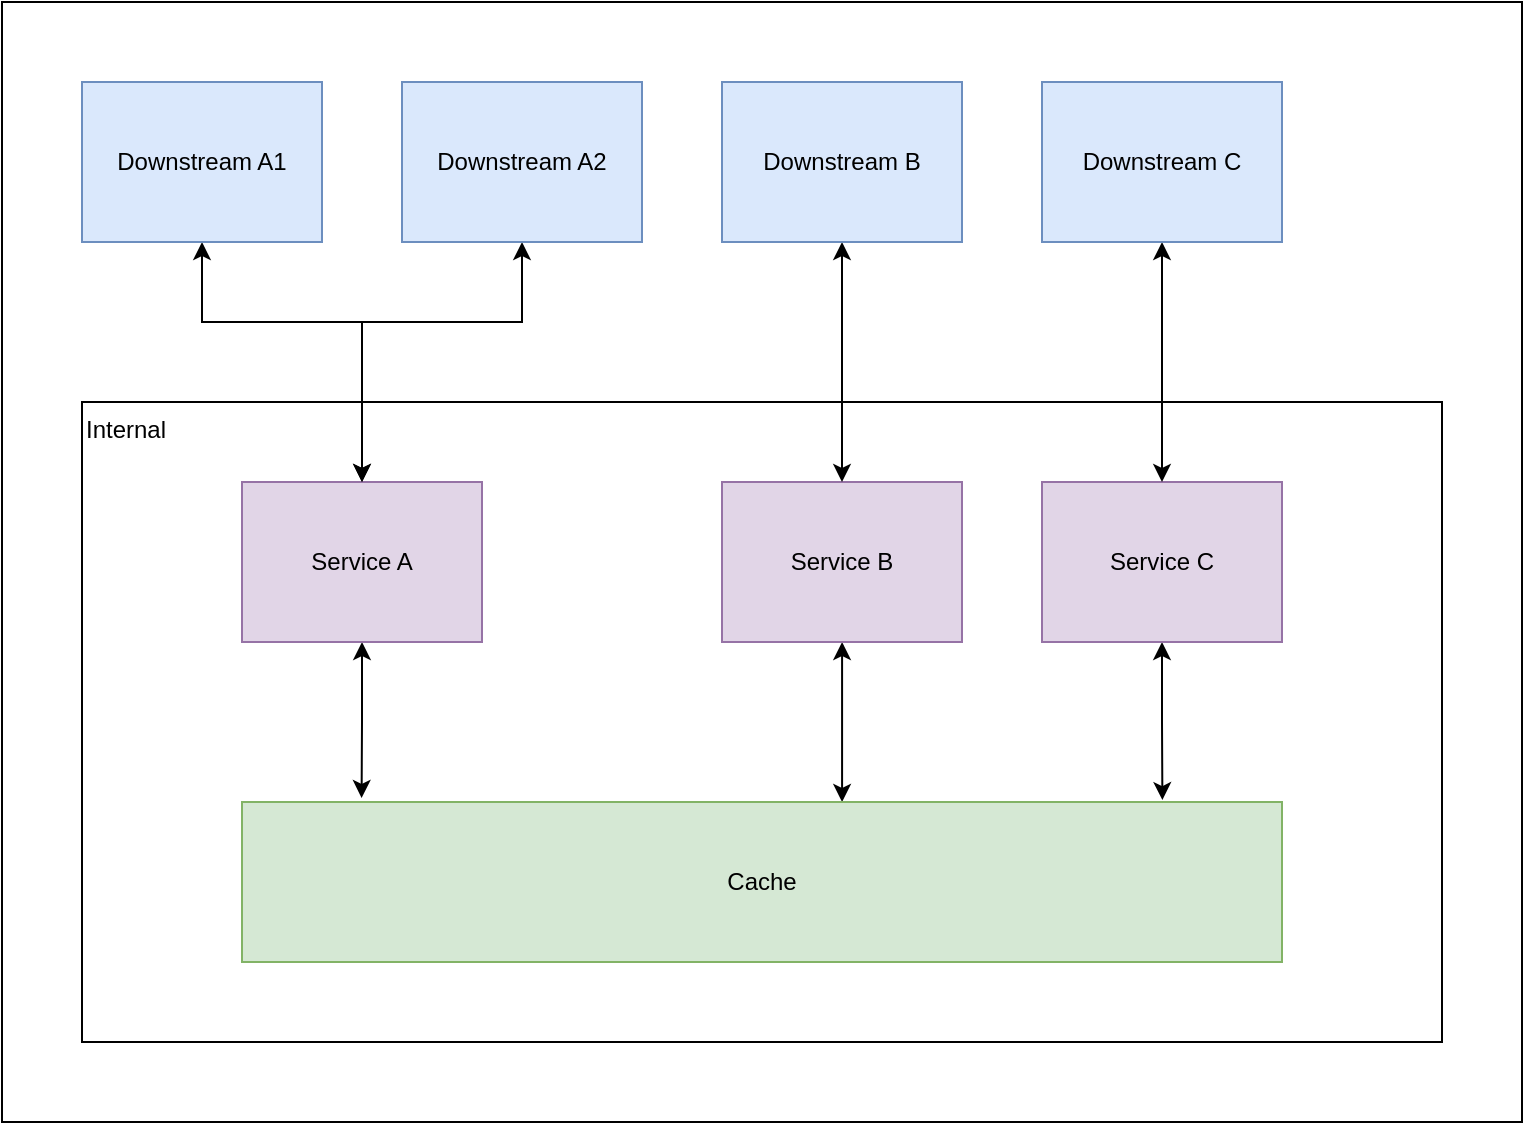 <mxfile version="18.1.2" type="github">
  <diagram id="I02JasP1v-JOIsKo-7Sf" name="Page-1">
    <mxGraphModel dx="1422" dy="834" grid="1" gridSize="10" guides="1" tooltips="1" connect="1" arrows="1" fold="1" page="1" pageScale="1" pageWidth="827" pageHeight="1169" math="0" shadow="0">
      <root>
        <mxCell id="0" />
        <mxCell id="1" parent="0" />
        <mxCell id="V6yJi1-p0EJxkeEdnUwC-25" value="" style="rounded=0;whiteSpace=wrap;html=1;fillColor=none;" vertex="1" parent="1">
          <mxGeometry width="760" height="560" as="geometry" />
        </mxCell>
        <mxCell id="V6yJi1-p0EJxkeEdnUwC-26" value="&lt;div style=&quot;&quot;&gt;&lt;span style=&quot;background-color: initial;&quot;&gt;Internal&lt;/span&gt;&lt;/div&gt;" style="rounded=0;whiteSpace=wrap;html=1;fillColor=none;align=left;verticalAlign=top;" vertex="1" parent="1">
          <mxGeometry x="40" y="200" width="680" height="320" as="geometry" />
        </mxCell>
        <mxCell id="V6yJi1-p0EJxkeEdnUwC-10" value="" style="edgeStyle=orthogonalEdgeStyle;rounded=0;orthogonalLoop=1;jettySize=auto;html=1;entryX=0.115;entryY=-0.025;entryDx=0;entryDy=0;entryPerimeter=0;endArrow=classic;endFill=1;startArrow=classic;startFill=1;" edge="1" parent="1" source="V6yJi1-p0EJxkeEdnUwC-1" target="V6yJi1-p0EJxkeEdnUwC-5">
          <mxGeometry relative="1" as="geometry" />
        </mxCell>
        <mxCell id="V6yJi1-p0EJxkeEdnUwC-1" value="Service A&lt;br&gt;" style="rounded=0;whiteSpace=wrap;html=1;fillColor=#e1d5e7;strokeColor=#9673a6;" vertex="1" parent="1">
          <mxGeometry x="120" y="240" width="120" height="80" as="geometry" />
        </mxCell>
        <mxCell id="V6yJi1-p0EJxkeEdnUwC-19" style="edgeStyle=orthogonalEdgeStyle;rounded=0;orthogonalLoop=1;jettySize=auto;html=1;entryX=0.885;entryY=-0.012;entryDx=0;entryDy=0;entryPerimeter=0;startArrow=classic;startFill=1;endArrow=classic;endFill=1;" edge="1" parent="1" source="V6yJi1-p0EJxkeEdnUwC-2" target="V6yJi1-p0EJxkeEdnUwC-5">
          <mxGeometry relative="1" as="geometry" />
        </mxCell>
        <mxCell id="V6yJi1-p0EJxkeEdnUwC-2" value="Service C&lt;br&gt;" style="rounded=0;whiteSpace=wrap;html=1;fillColor=#e1d5e7;strokeColor=#9673a6;" vertex="1" parent="1">
          <mxGeometry x="520" y="240" width="120" height="80" as="geometry" />
        </mxCell>
        <mxCell id="V6yJi1-p0EJxkeEdnUwC-17" style="edgeStyle=orthogonalEdgeStyle;rounded=0;orthogonalLoop=1;jettySize=auto;html=1;entryX=0.577;entryY=0;entryDx=0;entryDy=0;entryPerimeter=0;startArrow=classic;startFill=1;endArrow=classic;endFill=1;" edge="1" parent="1" source="V6yJi1-p0EJxkeEdnUwC-3" target="V6yJi1-p0EJxkeEdnUwC-5">
          <mxGeometry relative="1" as="geometry" />
        </mxCell>
        <mxCell id="V6yJi1-p0EJxkeEdnUwC-3" value="Service B&lt;br&gt;" style="rounded=0;whiteSpace=wrap;html=1;fillColor=#e1d5e7;strokeColor=#9673a6;" vertex="1" parent="1">
          <mxGeometry x="360" y="240" width="120" height="80" as="geometry" />
        </mxCell>
        <mxCell id="V6yJi1-p0EJxkeEdnUwC-5" value="Cache&lt;br&gt;" style="rounded=0;whiteSpace=wrap;html=1;fillColor=#d5e8d4;strokeColor=#82b366;align=center;verticalAlign=middle;" vertex="1" parent="1">
          <mxGeometry x="120" y="400" width="520" height="80" as="geometry" />
        </mxCell>
        <mxCell id="V6yJi1-p0EJxkeEdnUwC-16" style="edgeStyle=orthogonalEdgeStyle;rounded=0;orthogonalLoop=1;jettySize=auto;html=1;entryX=0.5;entryY=0;entryDx=0;entryDy=0;endArrow=classic;endFill=1;startArrow=classic;startFill=1;" edge="1" parent="1" source="V6yJi1-p0EJxkeEdnUwC-6" target="V6yJi1-p0EJxkeEdnUwC-2">
          <mxGeometry relative="1" as="geometry" />
        </mxCell>
        <mxCell id="V6yJi1-p0EJxkeEdnUwC-6" value="Downstream C&lt;br&gt;" style="rounded=0;whiteSpace=wrap;html=1;fillColor=#dae8fc;strokeColor=#6c8ebf;" vertex="1" parent="1">
          <mxGeometry x="520" y="40" width="120" height="80" as="geometry" />
        </mxCell>
        <mxCell id="V6yJi1-p0EJxkeEdnUwC-15" style="edgeStyle=orthogonalEdgeStyle;rounded=0;orthogonalLoop=1;jettySize=auto;html=1;endArrow=classic;endFill=1;startArrow=classic;startFill=1;" edge="1" parent="1" source="V6yJi1-p0EJxkeEdnUwC-7" target="V6yJi1-p0EJxkeEdnUwC-3">
          <mxGeometry relative="1" as="geometry" />
        </mxCell>
        <mxCell id="V6yJi1-p0EJxkeEdnUwC-7" value="Downstream B" style="rounded=0;whiteSpace=wrap;html=1;fillColor=#dae8fc;strokeColor=#6c8ebf;" vertex="1" parent="1">
          <mxGeometry x="360" y="40" width="120" height="80" as="geometry" />
        </mxCell>
        <mxCell id="V6yJi1-p0EJxkeEdnUwC-14" style="edgeStyle=orthogonalEdgeStyle;rounded=0;orthogonalLoop=1;jettySize=auto;html=1;entryX=0.5;entryY=0;entryDx=0;entryDy=0;endArrow=classic;endFill=1;startArrow=classic;startFill=1;" edge="1" parent="1" source="V6yJi1-p0EJxkeEdnUwC-8" target="V6yJi1-p0EJxkeEdnUwC-1">
          <mxGeometry relative="1" as="geometry">
            <Array as="points">
              <mxPoint x="260" y="160" />
              <mxPoint x="180" y="160" />
            </Array>
          </mxGeometry>
        </mxCell>
        <mxCell id="V6yJi1-p0EJxkeEdnUwC-8" value="Downstream A2&lt;br&gt;" style="rounded=0;whiteSpace=wrap;html=1;fillColor=#dae8fc;strokeColor=#6c8ebf;" vertex="1" parent="1">
          <mxGeometry x="200" y="40" width="120" height="80" as="geometry" />
        </mxCell>
        <mxCell id="V6yJi1-p0EJxkeEdnUwC-13" style="edgeStyle=orthogonalEdgeStyle;rounded=0;orthogonalLoop=1;jettySize=auto;html=1;exitX=0.5;exitY=1;exitDx=0;exitDy=0;endArrow=classic;endFill=1;startArrow=classic;startFill=1;" edge="1" parent="1" source="V6yJi1-p0EJxkeEdnUwC-9" target="V6yJi1-p0EJxkeEdnUwC-1">
          <mxGeometry relative="1" as="geometry">
            <Array as="points">
              <mxPoint x="100" y="160" />
              <mxPoint x="180" y="160" />
            </Array>
          </mxGeometry>
        </mxCell>
        <mxCell id="V6yJi1-p0EJxkeEdnUwC-9" value="Downstream A1&lt;br&gt;" style="rounded=0;whiteSpace=wrap;html=1;fillColor=#dae8fc;strokeColor=#6c8ebf;" vertex="1" parent="1">
          <mxGeometry x="40" y="40" width="120" height="80" as="geometry" />
        </mxCell>
      </root>
    </mxGraphModel>
  </diagram>
</mxfile>
